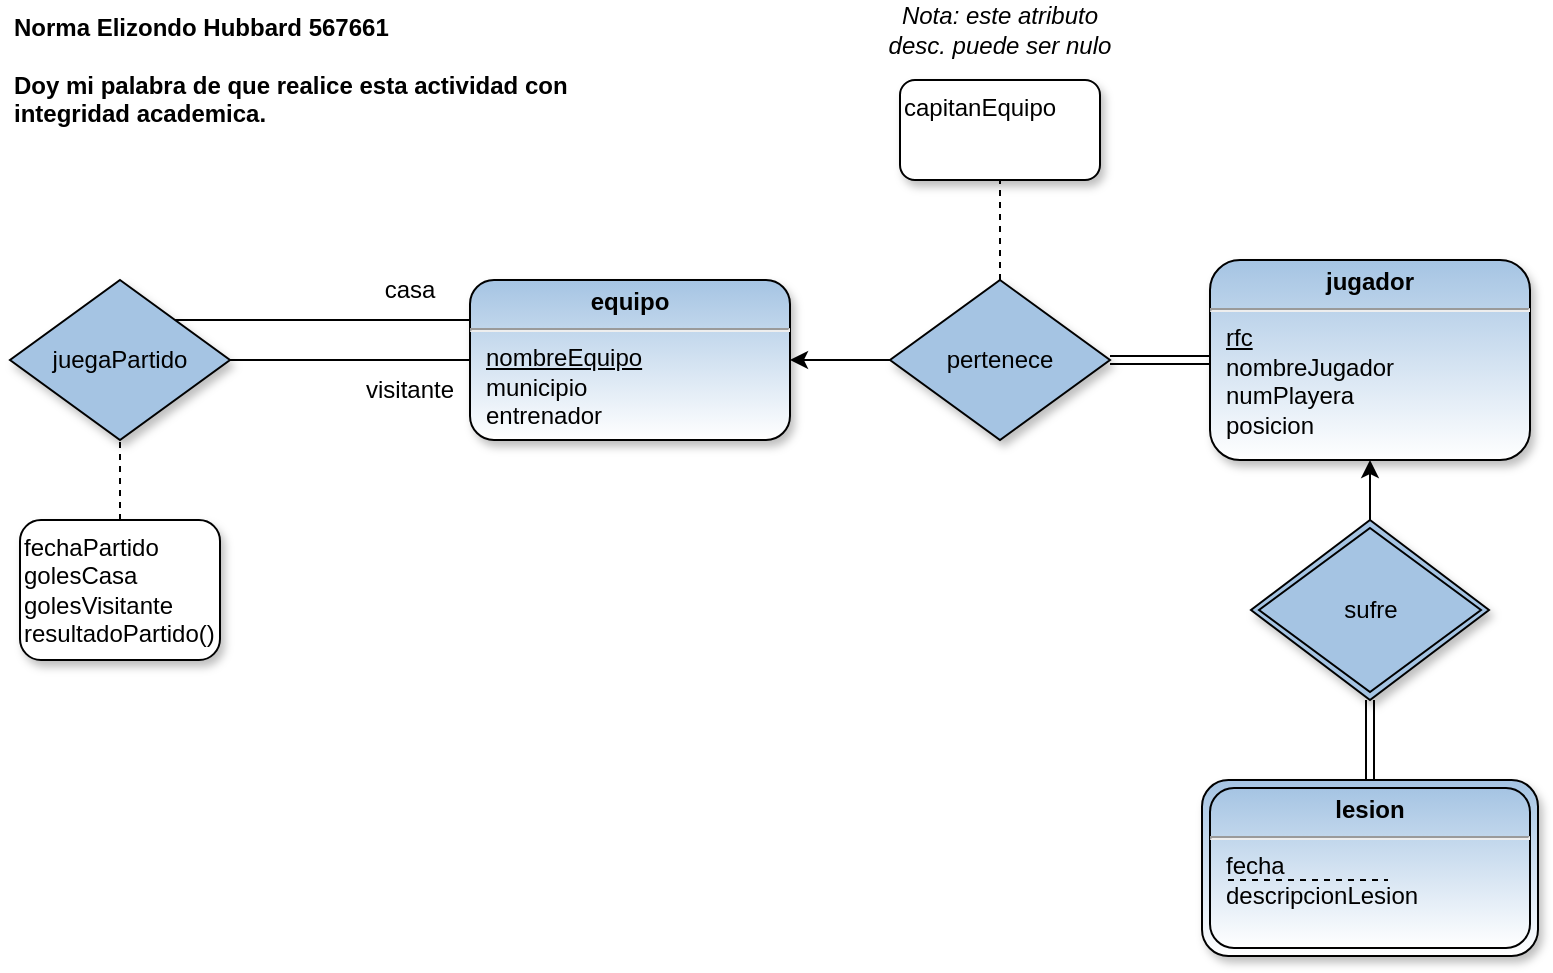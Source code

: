 <mxfile version="20.8.16" type="device"><diagram name="Page-1" id="1bJN4Hn9dGtCtpnpCgoF"><mxGraphModel dx="954" dy="727" grid="1" gridSize="10" guides="1" tooltips="1" connect="1" arrows="1" fold="1" page="1" pageScale="1" pageWidth="1100" pageHeight="850" math="0" shadow="0"><root><mxCell id="0"/><mxCell id="1" parent="0"/><mxCell id="a3bSQKrwid8zoFo9mAs7-1" value="Norma Elizondo Hubbard 567661&lt;br&gt;&lt;br&gt;Doy mi palabra de que realice esta actividad con integridad academica." style="text;html=1;strokeColor=none;fillColor=none;align=left;verticalAlign=middle;whiteSpace=wrap;rounded=0;fontStyle=1" vertex="1" parent="1"><mxGeometry x="10" y="40" width="320" height="30" as="geometry"/></mxCell><mxCell id="a3bSQKrwid8zoFo9mAs7-4" style="edgeStyle=orthogonalEdgeStyle;rounded=0;orthogonalLoop=1;jettySize=auto;html=1;entryX=1;entryY=0;entryDx=0;entryDy=0;exitX=0;exitY=0.25;exitDx=0;exitDy=0;endArrow=none;endFill=0;startArrow=none;startFill=0;" edge="1" parent="1" source="a3bSQKrwid8zoFo9mAs7-2" target="a3bSQKrwid8zoFo9mAs7-3"><mxGeometry relative="1" as="geometry"/></mxCell><mxCell id="a3bSQKrwid8zoFo9mAs7-5" style="edgeStyle=orthogonalEdgeStyle;rounded=0;orthogonalLoop=1;jettySize=auto;html=1;entryX=1;entryY=0.5;entryDx=0;entryDy=0;endArrow=none;endFill=0;" edge="1" parent="1" source="a3bSQKrwid8zoFo9mAs7-2" target="a3bSQKrwid8zoFo9mAs7-3"><mxGeometry relative="1" as="geometry"/></mxCell><mxCell id="a3bSQKrwid8zoFo9mAs7-2" value="&lt;p style=&quot;text-align: center ; margin: 4px 0px 0px&quot;&gt;&lt;b&gt;equipo&lt;/b&gt;&lt;/p&gt;&lt;hr&gt;&lt;p style=&quot;margin: 0px ; margin-left: 8px&quot;&gt;&lt;u&gt;nombreEquipo&lt;/u&gt;&lt;br&gt;&lt;/p&gt;&lt;p style=&quot;margin: 0px ; margin-left: 8px&quot;&gt;municipio&lt;/p&gt;&lt;p style=&quot;margin: 0px ; margin-left: 8px&quot;&gt;entrenador&lt;/p&gt;" style="verticalAlign=top;align=left;overflow=fill;fontSize=12;fontFamily=Helvetica;html=1;gradientDirection=south;rounded=1;shadow=1;sketch=0;glass=0;strokeColor=#000000;fillColor=#a5c4e3;gradientColor=#ffffff;" vertex="1" parent="1"><mxGeometry x="240" y="160" width="160" height="80" as="geometry"/></mxCell><mxCell id="a3bSQKrwid8zoFo9mAs7-3" value="juegaPartido" style="shape=rhombus;perimeter=rhombusPerimeter;whiteSpace=wrap;html=1;align=center;rounded=0;shadow=1;glass=0;sketch=0;strokeColor=#000000;fillColor=#a5c4e3;" vertex="1" parent="1"><mxGeometry x="10" y="160" width="110" height="80" as="geometry"/></mxCell><mxCell id="a3bSQKrwid8zoFo9mAs7-6" value="casa" style="text;html=1;strokeColor=none;fillColor=none;align=center;verticalAlign=middle;whiteSpace=wrap;rounded=0;" vertex="1" parent="1"><mxGeometry x="180" y="150" width="60" height="30" as="geometry"/></mxCell><mxCell id="a3bSQKrwid8zoFo9mAs7-7" value="visitante" style="text;html=1;strokeColor=none;fillColor=none;align=center;verticalAlign=middle;whiteSpace=wrap;rounded=0;" vertex="1" parent="1"><mxGeometry x="180" y="200" width="60" height="30" as="geometry"/></mxCell><mxCell id="a3bSQKrwid8zoFo9mAs7-9" value="" style="edgeStyle=orthogonalEdgeStyle;rounded=0;orthogonalLoop=1;jettySize=auto;html=1;endArrow=none;endFill=0;dashed=1;" edge="1" parent="1" source="a3bSQKrwid8zoFo9mAs7-8" target="a3bSQKrwid8zoFo9mAs7-3"><mxGeometry relative="1" as="geometry"/></mxCell><mxCell id="a3bSQKrwid8zoFo9mAs7-8" value="fechaPartido&lt;br&gt;golesCasa&lt;br&gt;golesVisitante&lt;br&gt;resultadoPartido()" style="rounded=1;whiteSpace=wrap;html=1;shadow=1;sketch=0;fillColor=#ffffff;gradientColor=#ffffff;align=left;verticalAlign=top;" vertex="1" parent="1"><mxGeometry x="15" y="280" width="100" height="70" as="geometry"/></mxCell><mxCell id="a3bSQKrwid8zoFo9mAs7-15" value="" style="edgeStyle=orthogonalEdgeStyle;rounded=0;orthogonalLoop=1;jettySize=auto;html=1;endArrow=none;endFill=0;shape=link;" edge="1" parent="1" source="a3bSQKrwid8zoFo9mAs7-10" target="a3bSQKrwid8zoFo9mAs7-13"><mxGeometry relative="1" as="geometry"/></mxCell><mxCell id="a3bSQKrwid8zoFo9mAs7-10" value="&lt;p style=&quot;text-align: center ; margin: 4px 0px 0px&quot;&gt;&lt;b&gt;jugador&lt;/b&gt;&lt;/p&gt;&lt;hr&gt;&lt;p style=&quot;margin: 0px ; margin-left: 8px&quot;&gt;&lt;u&gt;rfc&lt;/u&gt;&lt;br&gt;&lt;/p&gt;&lt;p style=&quot;margin: 0px ; margin-left: 8px&quot;&gt;nombreJugador&lt;/p&gt;&lt;p style=&quot;margin: 0px ; margin-left: 8px&quot;&gt;numPlayera&lt;/p&gt;&lt;p style=&quot;margin: 0px ; margin-left: 8px&quot;&gt;posicion&lt;/p&gt;" style="verticalAlign=top;align=left;overflow=fill;fontSize=12;fontFamily=Helvetica;html=1;gradientDirection=south;rounded=1;shadow=1;sketch=0;glass=0;strokeColor=#000000;fillColor=#a5c4e3;gradientColor=#ffffff;" vertex="1" parent="1"><mxGeometry x="610" y="150" width="160" height="100" as="geometry"/></mxCell><mxCell id="a3bSQKrwid8zoFo9mAs7-14" value="" style="edgeStyle=orthogonalEdgeStyle;rounded=0;orthogonalLoop=1;jettySize=auto;html=1;endArrow=classic;endFill=1;" edge="1" parent="1" source="a3bSQKrwid8zoFo9mAs7-13" target="a3bSQKrwid8zoFo9mAs7-2"><mxGeometry relative="1" as="geometry"/></mxCell><mxCell id="a3bSQKrwid8zoFo9mAs7-17" value="" style="edgeStyle=orthogonalEdgeStyle;rounded=0;orthogonalLoop=1;jettySize=auto;html=1;endArrow=none;endFill=0;dashed=1;" edge="1" parent="1" source="a3bSQKrwid8zoFo9mAs7-13" target="a3bSQKrwid8zoFo9mAs7-16"><mxGeometry relative="1" as="geometry"/></mxCell><mxCell id="a3bSQKrwid8zoFo9mAs7-13" value="pertenece" style="shape=rhombus;perimeter=rhombusPerimeter;whiteSpace=wrap;html=1;align=center;rounded=0;shadow=1;glass=0;sketch=0;strokeColor=#000000;fillColor=#a5c4e3;" vertex="1" parent="1"><mxGeometry x="450" y="160" width="110" height="80" as="geometry"/></mxCell><mxCell id="a3bSQKrwid8zoFo9mAs7-16" value="capitanEquipo" style="rounded=1;whiteSpace=wrap;html=1;shadow=1;sketch=0;fillColor=#ffffff;gradientColor=#ffffff;align=left;verticalAlign=top;" vertex="1" parent="1"><mxGeometry x="455" y="60" width="100" height="50" as="geometry"/></mxCell><mxCell id="a3bSQKrwid8zoFo9mAs7-26" value="" style="edgeStyle=orthogonalEdgeStyle;rounded=0;orthogonalLoop=1;jettySize=auto;html=1;endArrow=classic;endFill=1;" edge="1" parent="1" source="a3bSQKrwid8zoFo9mAs7-19" target="a3bSQKrwid8zoFo9mAs7-10"><mxGeometry relative="1" as="geometry"/></mxCell><mxCell id="a3bSQKrwid8zoFo9mAs7-27" value="" style="edgeStyle=orthogonalEdgeStyle;rounded=0;orthogonalLoop=1;jettySize=auto;html=1;endArrow=none;endFill=0;shape=link;" edge="1" parent="1" source="a3bSQKrwid8zoFo9mAs7-19" target="a3bSQKrwid8zoFo9mAs7-23"><mxGeometry relative="1" as="geometry"/></mxCell><mxCell id="a3bSQKrwid8zoFo9mAs7-19" value="sufre" style="shape=rhombus;double=1;perimeter=rhombusPerimeter;whiteSpace=wrap;html=1;align=center;fillColor=#a5c4e3;shadow=1;" vertex="1" parent="1"><mxGeometry x="630.5" y="280" width="119" height="90" as="geometry"/></mxCell><mxCell id="a3bSQKrwid8zoFo9mAs7-20" value="" style="group" vertex="1" connectable="0" parent="1"><mxGeometry x="606" y="410" width="168" height="88" as="geometry"/></mxCell><mxCell id="a3bSQKrwid8zoFo9mAs7-21" value="" style="group" vertex="1" connectable="0" parent="a3bSQKrwid8zoFo9mAs7-20"><mxGeometry width="168" height="88" as="geometry"/></mxCell><mxCell id="a3bSQKrwid8zoFo9mAs7-22" value="" style="group;container=0;rounded=1;fillColor=#a5c4e3;strokeColor=#000000;gradientColor=#ffffff;shadow=1;" vertex="1" connectable="0" parent="a3bSQKrwid8zoFo9mAs7-21"><mxGeometry width="168" height="88" as="geometry"/></mxCell><mxCell id="a3bSQKrwid8zoFo9mAs7-23" value="&lt;p style=&quot;text-align: center ; margin: 4px 0px 0px&quot;&gt;&lt;b&gt;lesion&lt;/b&gt;&lt;/p&gt;&lt;hr&gt;&lt;p style=&quot;margin: 0px ; margin-left: 8px&quot;&gt;&lt;span&gt;fecha&lt;/span&gt;&lt;/p&gt;&lt;p style=&quot;margin: 0px ; margin-left: 8px&quot;&gt;&lt;span&gt;descripcionLesion&lt;/span&gt;&lt;br&gt;&lt;/p&gt;" style="verticalAlign=top;align=left;overflow=fill;fontSize=12;fontFamily=Helvetica;html=1;gradientColor=#ffffff;fillColor=#a5c4e3;rounded=1;" vertex="1" parent="a3bSQKrwid8zoFo9mAs7-21"><mxGeometry x="4" y="4" width="160" height="80" as="geometry"/></mxCell><mxCell id="a3bSQKrwid8zoFo9mAs7-24" value="" style="endArrow=none;dashed=1;html=1;rounded=0;" edge="1" parent="a3bSQKrwid8zoFo9mAs7-20"><mxGeometry width="50" height="50" relative="1" as="geometry"><mxPoint x="13" y="50" as="sourcePoint"/><mxPoint x="93" y="50" as="targetPoint"/></mxGeometry></mxCell><mxCell id="a3bSQKrwid8zoFo9mAs7-28" value="Nota: este atributo desc. puede ser nulo" style="text;html=1;strokeColor=none;fillColor=none;align=center;verticalAlign=middle;whiteSpace=wrap;rounded=0;fontStyle=2" vertex="1" parent="1"><mxGeometry x="445" y="20" width="120" height="30" as="geometry"/></mxCell></root></mxGraphModel></diagram></mxfile>